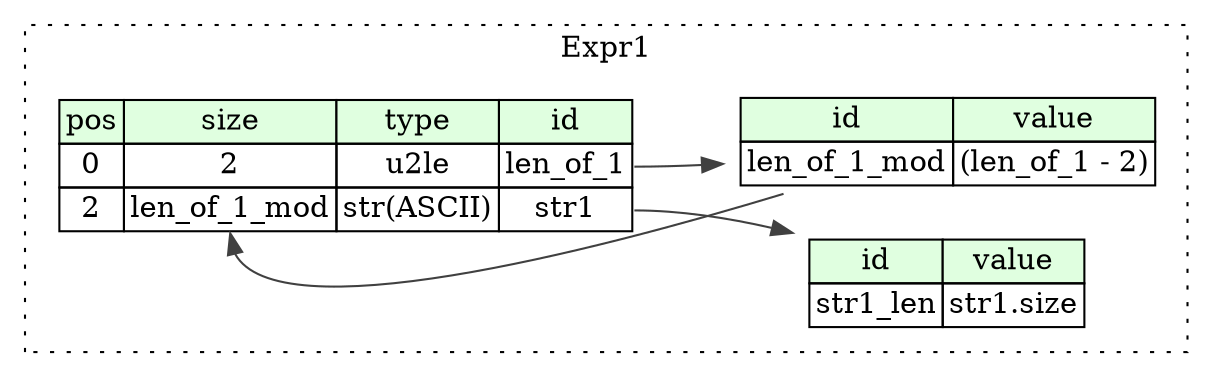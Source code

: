 digraph {
	rankdir=LR;
	node [shape=plaintext];
	subgraph cluster__expr_1 {
		label="Expr1";
		graph[style=dotted];

		expr_1__seq [label=<<TABLE BORDER="0" CELLBORDER="1" CELLSPACING="0">
			<TR><TD BGCOLOR="#E0FFE0">pos</TD><TD BGCOLOR="#E0FFE0">size</TD><TD BGCOLOR="#E0FFE0">type</TD><TD BGCOLOR="#E0FFE0">id</TD></TR>
			<TR><TD PORT="len_of_1_pos">0</TD><TD PORT="len_of_1_size">2</TD><TD>u2le</TD><TD PORT="len_of_1_type">len_of_1</TD></TR>
			<TR><TD PORT="str1_pos">2</TD><TD PORT="str1_size">len_of_1_mod</TD><TD>str(ASCII)</TD><TD PORT="str1_type">str1</TD></TR>
		</TABLE>>];
		expr_1__inst__len_of_1_mod [label=<<TABLE BORDER="0" CELLBORDER="1" CELLSPACING="0">
			<TR><TD BGCOLOR="#E0FFE0">id</TD><TD BGCOLOR="#E0FFE0">value</TD></TR>
			<TR><TD>len_of_1_mod</TD><TD>(len_of_1 - 2)</TD></TR>
		</TABLE>>];
		expr_1__inst__str1_len [label=<<TABLE BORDER="0" CELLBORDER="1" CELLSPACING="0">
			<TR><TD BGCOLOR="#E0FFE0">id</TD><TD BGCOLOR="#E0FFE0">value</TD></TR>
			<TR><TD>str1_len</TD><TD>str1.size</TD></TR>
		</TABLE>>];
	}
	expr_1__inst__len_of_1_mod:len_of_1_mod_type -> expr_1__seq:str1_size [color="#404040"];
	expr_1__seq:len_of_1_type -> expr_1__inst__len_of_1_mod [color="#404040"];
	expr_1__seq:str1_type -> expr_1__inst__str1_len [color="#404040"];
}
